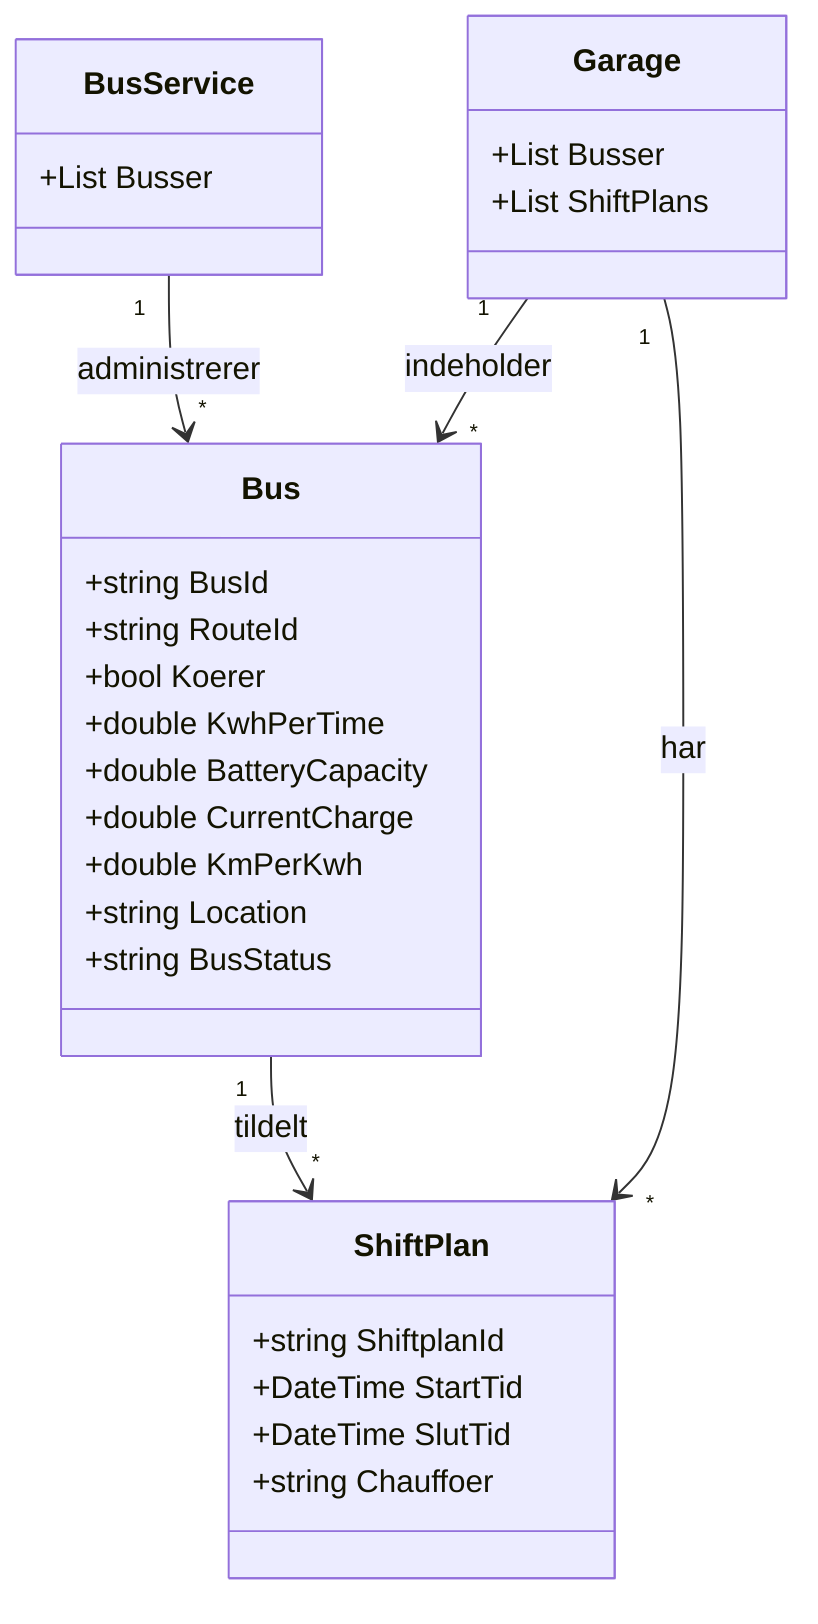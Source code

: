 classDiagram

    class Bus {
        +string BusId
        +string RouteId
        +bool Koerer        
        +double KwhPerTime
        +double BatteryCapacity
        +double CurrentCharge
        +double KmPerKwh
        +string Location
        +string BusStatus
    }

    class BusService {
        +List<Bus> Busser
    }

    class ShiftPlan {
        +string ShiftplanId
        +DateTime StartTid
        +DateTime SlutTid
        +string Chauffoer
    }

    class Garage {
        +List<Bus> Busser
        +List<ShiftPlan> ShiftPlans
    }

    BusService "1" --> "*" Bus : administrerer
    Garage "1" --> "*" Bus : indeholder
    Garage "1" --> "*" ShiftPlan : har
    Bus "1" --> "*" ShiftPlan : tildelt
